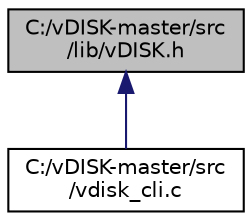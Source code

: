 digraph "C:/vDISK-master/src/lib/vDISK.h"
{
 // LATEX_PDF_SIZE
  edge [fontname="Helvetica",fontsize="10",labelfontname="Helvetica",labelfontsize="10"];
  node [fontname="Helvetica",fontsize="10",shape=record];
  Node1 [label="C:/vDISK-master/src\l/lib/vDISK.h",height=0.2,width=0.4,color="black", fillcolor="grey75", style="filled", fontcolor="black",tooltip=" "];
  Node1 -> Node2 [dir="back",color="midnightblue",fontsize="10",style="solid",fontname="Helvetica"];
  Node2 [label="C:/vDISK-master/src\l/vdisk_cli.c",height=0.2,width=0.4,color="black", fillcolor="white", style="filled",URL="$vdisk__cli_8c.html",tooltip=" "];
}
